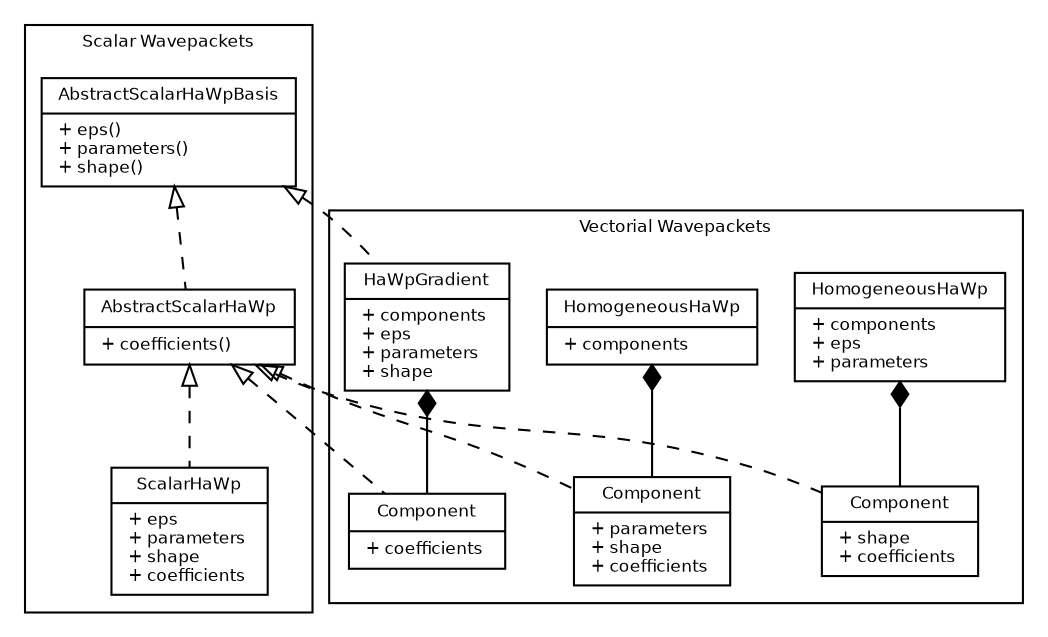 digraph HaWpInheritance {
    fontname = "Bitstream Vera Sans"
    fontsize = 8

    node [
        fontname = "Bitstream Vera Sans"
        fontsize = 8
        shape = "record"
    ]

    edge [
        fontname = "Bitstream Vera Sans"
        fontsize = 8
        
    ]
    
    subgraph clusterScalarWavepackets {
        label = "Scalar Wavepackets"
        
        AbstractScalarHaWpBasis [
            label = "{AbstractScalarHaWpBasis|+ eps() \l+ parameters() \l+ shape() \l}"
        ]
        
        AbstractScalarHaWp [
            label = "{AbstractScalarHaWp|+ coefficients() \l}"
        ]
        
        ScalarHaWp [
            label = "{ScalarHaWp|+ eps \l+ parameters \l+ shape \l+ coefficients \l}"
        ]
        
        edge [
            arrowtail = "empty"
            style = "dashed"
        ]
        
        AbstractScalarHaWpBasis -> AbstractScalarHaWp [dir="back"]
        AbstractScalarHaWp -> ScalarHaWp [dir="back"]
    }
    
    subgraph clusterVectorialWavepackets {
        label = "Vectorial Wavepackets"
        
        HomogeneousHaWp__Component [
            label = "{Component|+ shape \l+ coefficients \l}"
            group = groupHomogeneousHaWp
        ]
        
        HomogeneousHaWp [
            label = "{HomogeneousHaWp|+ components \l+ eps \l+ parameters \l}"
            group = groupHomogeneousHaWp
        ]
        
        
        InhomogeneousHaWp__Component [
            label = "{Component|+ parameters \l+ shape\l+ coefficients \l}"
            group = groupInhomogeneousHaWp
        ]
        
        InhomogeneousHaWp [
            label = "{HomogeneousHaWp|+ components \l}"
            group = groupInhomogeneousHaWp
        ]
        
        
        HaWpGradient__Component [
            label = "{Component|+ coefficients \l}"
            group = groupHaWpGradient
        ]
        
        HaWpGradient [
            label = "{HaWpGradient|+ components \l+ eps \l+ parameters \l+ shape \l}"
            group = groupHaWpGradient
        ]
        
        edge [
            arrowtail = "diamond"
        ]
        
        HomogeneousHaWp -> HomogeneousHaWp__Component [dir="back"]
        InhomogeneousHaWp -> InhomogeneousHaWp__Component [dir="back"]
        HaWpGradient -> HaWpGradient__Component [dir="back"]
    }
    
    edge [
        arrowtail = "empty"
        style = "dashed"
    ]
    
    AbstractScalarHaWpBasis -> HaWpGradient [dir="back"]
    AbstractScalarHaWp -> HomogeneousHaWp__Component [dir="back"]
    AbstractScalarHaWp -> InhomogeneousHaWp__Component [dir="back"]
    AbstractScalarHaWp -> HaWpGradient__Component  [dir="back"]
}
